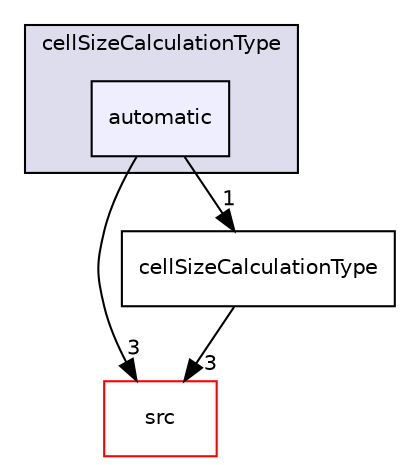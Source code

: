 digraph "applications/utilities/mesh/generation/foamyMesh/conformalVoronoiMesh/cellSizeControlSurfaces/surfaceCellSizeFunction/cellSizeCalculationType/automatic" {
  bgcolor=transparent;
  compound=true
  node [ fontsize="10", fontname="Helvetica"];
  edge [ labelfontsize="10", labelfontname="Helvetica"];
  subgraph clusterdir_a697956e4d559fffbd58795d684dfd83 {
    graph [ bgcolor="#ddddee", pencolor="black", label="cellSizeCalculationType" fontname="Helvetica", fontsize="10", URL="dir_a697956e4d559fffbd58795d684dfd83.html"]
  dir_35bb6116b1e221ce86343c74ad2c20cb [shape=box, label="automatic", style="filled", fillcolor="#eeeeff", pencolor="black", URL="dir_35bb6116b1e221ce86343c74ad2c20cb.html"];
  }
  dir_68267d1309a1af8e8297ef4c3efbcdba [shape=box label="src" color="red" URL="dir_68267d1309a1af8e8297ef4c3efbcdba.html"];
  dir_4b32007aaf06d58f51fdc3e678ece01a [shape=box label="cellSizeCalculationType" URL="dir_4b32007aaf06d58f51fdc3e678ece01a.html"];
  dir_4b32007aaf06d58f51fdc3e678ece01a->dir_68267d1309a1af8e8297ef4c3efbcdba [headlabel="3", labeldistance=1.5 headhref="dir_000533_000736.html"];
  dir_35bb6116b1e221ce86343c74ad2c20cb->dir_68267d1309a1af8e8297ef4c3efbcdba [headlabel="3", labeldistance=1.5 headhref="dir_000532_000736.html"];
  dir_35bb6116b1e221ce86343c74ad2c20cb->dir_4b32007aaf06d58f51fdc3e678ece01a [headlabel="1", labeldistance=1.5 headhref="dir_000532_000533.html"];
}
